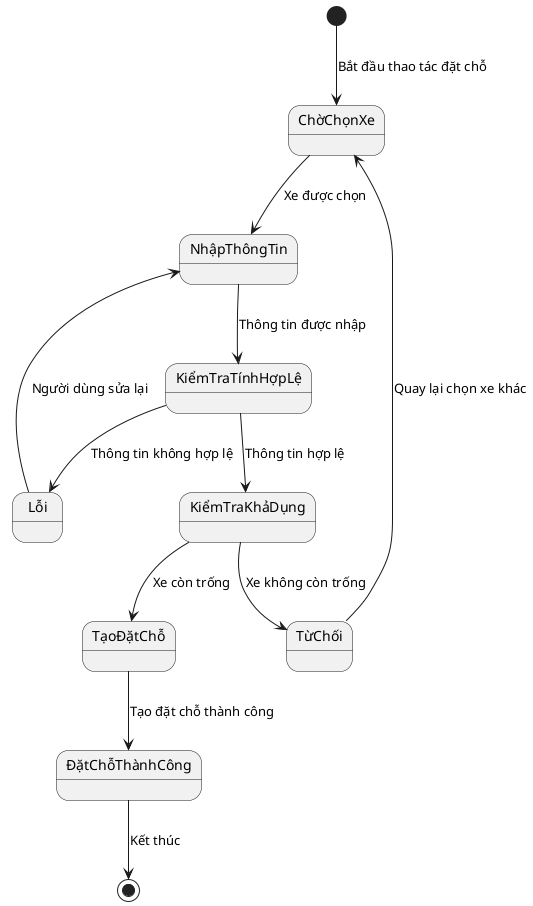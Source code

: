 @startuml
[*] --> ChờChọnXe : Bắt đầu thao tác đặt chỗ

ChờChọnXe --> NhậpThôngTin : Xe được chọn
NhậpThôngTin --> KiểmTraTínhHợpLệ : Thông tin được nhập

KiểmTraTínhHợpLệ --> Lỗi : Thông tin không hợp lệ
Lỗi --> NhậpThôngTin : Người dùng sửa lại

KiểmTraTínhHợpLệ --> KiểmTraKhảDụng : Thông tin hợp lệ
KiểmTraKhảDụng --> TừChối : Xe không còn trống
TừChối --> ChờChọnXe : Quay lại chọn xe khác

KiểmTraKhảDụng --> TạoĐặtChỗ : Xe còn trống
TạoĐặtChỗ --> ĐặtChỗThànhCông : Tạo đặt chỗ thành công

ĐặtChỗThànhCông --> [*] : Kết thúc

@enduml
